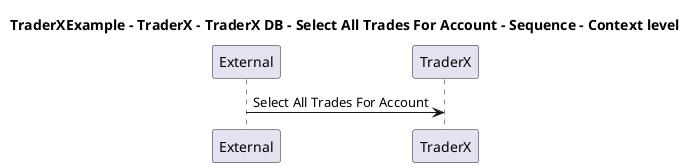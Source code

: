 @startuml

title TraderXExample - TraderX - TraderX DB - Select All Trades For Account - Sequence - Context level

participant "External" as C4InterFlow.SoftwareSystems.ExternalSystem
participant "TraderX" as TraderXExample.SoftwareSystems.TraderX

C4InterFlow.SoftwareSystems.ExternalSystem -> TraderXExample.SoftwareSystems.TraderX : Select All Trades For Account


@enduml
